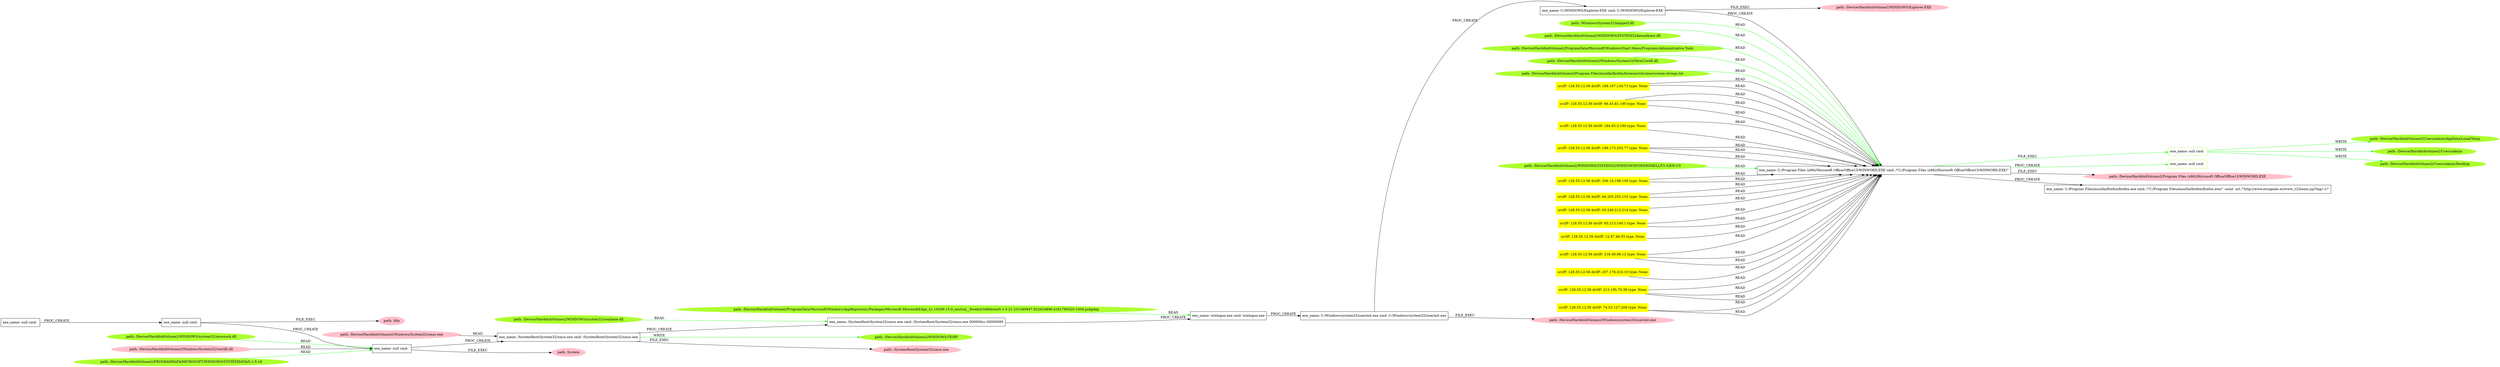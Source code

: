 digraph {
	rankdir=LR
	0 [label="exe_name: C:/Program Files (x86)/Microsoft Office/Office15/WINWORD.EXE cmd: /\"C:/Program Files (x86)/Microsoft Office/Office15/WINWORD.EXE/\"" color=black shape=box style=solid]
	66 [label="exe_name: null cmd: " color=greenyellow shape=box style=solid]
	0 -> 66 [label=FILE_EXEC color=green]
	70 [label="path: /Windows/System32/tapiperf.dll" color=greenyellow shape=oval style=filled]
	0 [label="exe_name: C:/Program Files (x86)/Microsoft Office/Office15/WINWORD.EXE cmd: /\"C:/Program Files (x86)/Microsoft Office/Office15/WINWORD.EXE/\"" color=black shape=box style=solid]
	70 -> 0 [label=READ color=green]
	65 [label="path: /Device/HarddiskVolume2/ProgramData/Microsoft/Windows/AppRepository/Packages/Microsoft.MicrosoftEdge_41.16299.15.0_neutral__8wekyb3d8bbwe/S-1-5-21-231540947-922634896-4161786520-1004.pckgdep" color=greenyellow shape=oval style=filled]
	49 [label="exe_name: winlogon.exe cmd: winlogon.exe" color=black shape=box style=solid]
	65 -> 49 [label=READ color=green]
	73 [label="path: /Device/HarddiskVolume2/WINDOWS/SYSTEM32/kernelbase.dll" color=greenyellow shape=oval style=filled]
	0 [label="exe_name: C:/Program Files (x86)/Microsoft Office/Office15/WINWORD.EXE cmd: /\"C:/Program Files (x86)/Microsoft Office/Office15/WINWORD.EXE/\"" color=black shape=box style=solid]
	73 -> 0 [label=READ color=green]
	72 [label="path: /Device/HarddiskVolume2/ProgramData/Microsoft/Windows/Start Menu/Programs/Administrative Tools" color=greenyellow shape=oval style=filled]
	0 [label="exe_name: C:/Program Files (x86)/Microsoft Office/Office15/WINWORD.EXE cmd: /\"C:/Program Files (x86)/Microsoft Office/Office15/WINWORD.EXE/\"" color=black shape=box style=solid]
	72 -> 0 [label=READ color=green]
	75 [label="path: /Device/HarddiskVolume2/Windows/System32/MrmCoreR.dll" color=greenyellow shape=oval style=filled]
	0 [label="exe_name: C:/Program Files (x86)/Microsoft Office/Office15/WINWORD.EXE cmd: /\"C:/Program Files (x86)/Microsoft Office/Office15/WINWORD.EXE/\"" color=black shape=box style=solid]
	75 -> 0 [label=READ color=green]
	0 [label="exe_name: C:/Program Files (x86)/Microsoft Office/Office15/WINWORD.EXE cmd: /\"C:/Program Files (x86)/Microsoft Office/Office15/WINWORD.EXE/\"" color=black shape=box style=solid]
	76 [label="exe_name: null cmd: " color=greenyellow shape=box style=solid]
	0 -> 76 [label=PROC_CREATE color=green]
	50 [label="exe_name: null cmd: " color=black shape=box style=solid]
	45 [label="exe_name: null cmd: " color=black shape=box style=solid]
	50 -> 45 [label=PROC_CREATE color=black]
	45 [label="exe_name: null cmd: " color=black shape=box style=solid]
	8 [label="exe_name: null cmd: " color=black shape=box style=solid]
	45 -> 8 [label=PROC_CREATE color=black]
	8 [label="exe_name: null cmd: " color=black shape=box style=solid]
	48 [label="path: System" color=pink shape=oval style=filled]
	8 -> 48 [label=FILE_EXEC color=black]
	45 [label="exe_name: null cmd: " color=black shape=box style=solid]
	6 [label="path: Idle" color=pink shape=oval style=filled]
	45 -> 6 [label=FILE_EXEC color=black]
	47 [label="path: /Device/HarddiskVolume2/Windows/System32/vertdll.dll" color=pink shape=oval style=filled]
	8 [label="exe_name: null cmd: " color=black shape=box style=solid]
	47 -> 8 [label=READ color=black]
	8 [label="exe_name: null cmd: " color=black shape=box style=solid]
	3 [label="exe_name: /SystemRoot/System32/smss.exe cmd: /SystemRoot/System32/smss.exe" color=black shape=box style=solid]
	8 -> 3 [label=PROC_CREATE color=black]
	3 [label="exe_name: /SystemRoot/System32/smss.exe cmd: /SystemRoot/System32/smss.exe" color=black shape=box style=solid]
	59 [label="path: /SystemRoot/System32/smss.exe" color=pink shape=oval style=filled]
	3 -> 59 [label=FILE_EXEC color=black]
	12 [label="path: /Device/HarddiskVolume2/Windows/System32/smss.exe" color=pink shape=oval style=filled]
	3 [label="exe_name: /SystemRoot/System32/smss.exe cmd: /SystemRoot/System32/smss.exe" color=black shape=box style=solid]
	12 -> 3 [label=READ color=black]
	61 [label="path: /Device/HarddiskVolume2/PROGRAMDATA/MICROSOFT/WINDOWS/SYSTEMDATA/S-1-5-18" color=greenyellow shape=oval style=filled]
	8 [label="exe_name: null cmd: " color=black shape=box style=solid]
	61 -> 8 [label=READ color=green]
	3 [label="exe_name: /SystemRoot/System32/smss.exe cmd: /SystemRoot/System32/smss.exe" color=black shape=box style=solid]
	53 [label="exe_name: /SystemRoot/System32/smss.exe cmd: /SystemRoot/System32/smss.exe 000000cc 00000080" color=black shape=box style=solid]
	3 -> 53 [label=PROC_CREATE color=black]
	53 [label="exe_name: /SystemRoot/System32/smss.exe cmd: /SystemRoot/System32/smss.exe 000000cc 00000080" color=black shape=box style=solid]
	49 [label="exe_name: winlogon.exe cmd: winlogon.exe" color=black shape=box style=solid]
	53 -> 49 [label=PROC_CREATE color=black]
	3 [label="exe_name: /SystemRoot/System32/smss.exe cmd: /SystemRoot/System32/smss.exe" color=black shape=box style=solid]
	63 [label="path: /Device/HarddiskVolume2/WINDOWS/TEMP" color=greenyellow shape=oval style=filled]
	3 -> 63 [label=WRITE color=green]
	49 [label="exe_name: winlogon.exe cmd: winlogon.exe" color=black shape=box style=solid]
	40 [label="exe_name: C:/Windows/system32/userinit.exe cmd: C:/Windows/system32/userinit.exe" color=black shape=box style=solid]
	49 -> 40 [label=PROC_CREATE color=black]
	40 [label="exe_name: C:/Windows/system32/userinit.exe cmd: C:/Windows/system32/userinit.exe" color=black shape=box style=solid]
	51 [label="path: /Device/HarddiskVolume2/Windows/system32/userinit.exe" color=pink shape=oval style=filled]
	40 -> 51 [label=FILE_EXEC color=black]
	40 [label="exe_name: C:/Windows/system32/userinit.exe cmd: C:/Windows/system32/userinit.exe" color=black shape=box style=solid]
	21 [label="exe_name: C:/WINDOWS/Explorer.EXE cmd: C:/WINDOWS/Explorer.EXE" color=black shape=box style=solid]
	40 -> 21 [label=PROC_CREATE color=black]
	21 [label="exe_name: C:/WINDOWS/Explorer.EXE cmd: C:/WINDOWS/Explorer.EXE" color=black shape=box style=solid]
	42 [label="path: /Device/HarddiskVolume2/WINDOWS/Explorer.EXE" color=pink shape=oval style=filled]
	21 -> 42 [label=FILE_EXEC color=black]
	62 [label="path: /Device/HarddiskVolume2/WINDOWS/system32/mswsock.dll" color=greenyellow shape=oval style=filled]
	8 [label="exe_name: null cmd: " color=black shape=box style=solid]
	62 -> 8 [label=READ color=green]
	21 [label="exe_name: C:/WINDOWS/Explorer.EXE cmd: C:/WINDOWS/Explorer.EXE" color=black shape=box style=solid]
	0 [label="exe_name: C:/Program Files (x86)/Microsoft Office/Office15/WINWORD.EXE cmd: /\"C:/Program Files (x86)/Microsoft Office/Office15/WINWORD.EXE/\"" color=black shape=box style=solid]
	21 -> 0 [label=PROC_CREATE color=black]
	0 [label="exe_name: C:/Program Files (x86)/Microsoft Office/Office15/WINWORD.EXE cmd: /\"C:/Program Files (x86)/Microsoft Office/Office15/WINWORD.EXE/\"" color=black shape=box style=solid]
	22 [label="path: /Device/HarddiskVolume2/Program Files (x86)/Microsoft Office/Office15/WINWORD.EXE" color=pink shape=oval style=filled]
	0 -> 22 [label=FILE_EXEC color=black]
	15 [label="srcIP: 128.55.12.56 dstIP: 168.167.134.71 type: None" color=yellow shape=box style=filled]
	0 [label="exe_name: C:/Program Files (x86)/Microsoft Office/Office15/WINWORD.EXE cmd: /\"C:/Program Files (x86)/Microsoft Office/Office15/WINWORD.EXE/\"" color=black shape=box style=solid]
	15 -> 0 [label=READ color=black]
	15 [label="srcIP: 128.55.12.56 dstIP: 168.167.134.71 type: None" color=yellow shape=box style=filled]
	0 [label="exe_name: C:/Program Files (x86)/Microsoft Office/Office15/WINWORD.EXE cmd: /\"C:/Program Files (x86)/Microsoft Office/Office15/WINWORD.EXE/\"" color=black shape=box style=solid]
	15 -> 0 [label=READ color=black]
	28 [label="srcIP: 128.55.12.56 dstIP: 66.45.81.190 type: None" color=yellow shape=box style=filled]
	0 [label="exe_name: C:/Program Files (x86)/Microsoft Office/Office15/WINWORD.EXE cmd: /\"C:/Program Files (x86)/Microsoft Office/Office15/WINWORD.EXE/\"" color=black shape=box style=solid]
	28 -> 0 [label=READ color=black]
	28 [label="srcIP: 128.55.12.56 dstIP: 66.45.81.190 type: None" color=yellow shape=box style=filled]
	0 [label="exe_name: C:/Program Files (x86)/Microsoft Office/Office15/WINWORD.EXE cmd: /\"C:/Program Files (x86)/Microsoft Office/Office15/WINWORD.EXE/\"" color=black shape=box style=solid]
	28 -> 0 [label=READ color=black]
	28 [label="srcIP: 128.55.12.56 dstIP: 66.45.81.190 type: None" color=yellow shape=box style=filled]
	0 [label="exe_name: C:/Program Files (x86)/Microsoft Office/Office15/WINWORD.EXE cmd: /\"C:/Program Files (x86)/Microsoft Office/Office15/WINWORD.EXE/\"" color=black shape=box style=solid]
	28 -> 0 [label=READ color=black]
	17 [label="srcIP: 128.55.12.56 dstIP: 194.65.3.180 type: None" color=yellow shape=box style=filled]
	0 [label="exe_name: C:/Program Files (x86)/Microsoft Office/Office15/WINWORD.EXE cmd: /\"C:/Program Files (x86)/Microsoft Office/Office15/WINWORD.EXE/\"" color=black shape=box style=solid]
	17 -> 0 [label=READ color=black]
	17 [label="srcIP: 128.55.12.56 dstIP: 194.65.3.180 type: None" color=yellow shape=box style=filled]
	0 [label="exe_name: C:/Program Files (x86)/Microsoft Office/Office15/WINWORD.EXE cmd: /\"C:/Program Files (x86)/Microsoft Office/Office15/WINWORD.EXE/\"" color=black shape=box style=solid]
	17 -> 0 [label=READ color=black]
	11 [label="srcIP: 128.55.12.56 dstIP: 198.173.255.77 type: None" color=yellow shape=box style=filled]
	0 [label="exe_name: C:/Program Files (x86)/Microsoft Office/Office15/WINWORD.EXE cmd: /\"C:/Program Files (x86)/Microsoft Office/Office15/WINWORD.EXE/\"" color=black shape=box style=solid]
	11 -> 0 [label=READ color=black]
	11 [label="srcIP: 128.55.12.56 dstIP: 198.173.255.77 type: None" color=yellow shape=box style=filled]
	0 [label="exe_name: C:/Program Files (x86)/Microsoft Office/Office15/WINWORD.EXE cmd: /\"C:/Program Files (x86)/Microsoft Office/Office15/WINWORD.EXE/\"" color=black shape=box style=solid]
	11 -> 0 [label=READ color=black]
	11 [label="srcIP: 128.55.12.56 dstIP: 198.173.255.77 type: None" color=yellow shape=box style=filled]
	0 [label="exe_name: C:/Program Files (x86)/Microsoft Office/Office15/WINWORD.EXE cmd: /\"C:/Program Files (x86)/Microsoft Office/Office15/WINWORD.EXE/\"" color=black shape=box style=solid]
	11 -> 0 [label=READ color=black]
	74 [label="path: /Device/HarddiskVolume2/WINDOWS/SYSTEM32/WINDOWSPOWERSHELL/V1.0/EN-US" color=greenyellow shape=oval style=filled]
	0 [label="exe_name: C:/Program Files (x86)/Microsoft Office/Office15/WINWORD.EXE cmd: /\"C:/Program Files (x86)/Microsoft Office/Office15/WINWORD.EXE/\"" color=black shape=box style=solid]
	74 -> 0 [label=READ color=green]
	14 [label="srcIP: 128.55.12.56 dstIP: 206.16.198.100 type: None" color=yellow shape=box style=filled]
	0 [label="exe_name: C:/Program Files (x86)/Microsoft Office/Office15/WINWORD.EXE cmd: /\"C:/Program Files (x86)/Microsoft Office/Office15/WINWORD.EXE/\"" color=black shape=box style=solid]
	14 -> 0 [label=READ color=black]
	14 [label="srcIP: 128.55.12.56 dstIP: 206.16.198.100 type: None" color=yellow shape=box style=filled]
	0 [label="exe_name: C:/Program Files (x86)/Microsoft Office/Office15/WINWORD.EXE cmd: /\"C:/Program Files (x86)/Microsoft Office/Office15/WINWORD.EXE/\"" color=black shape=box style=solid]
	14 -> 0 [label=READ color=black]
	54 [label="srcIP: 128.55.12.56 dstIP: 84.205.255.152 type: None" color=yellow shape=box style=filled]
	0 [label="exe_name: C:/Program Files (x86)/Microsoft Office/Office15/WINWORD.EXE cmd: /\"C:/Program Files (x86)/Microsoft Office/Office15/WINWORD.EXE/\"" color=black shape=box style=solid]
	54 -> 0 [label=READ color=black]
	54 [label="srcIP: 128.55.12.56 dstIP: 84.205.255.152 type: None" color=yellow shape=box style=filled]
	0 [label="exe_name: C:/Program Files (x86)/Microsoft Office/Office15/WINWORD.EXE cmd: /\"C:/Program Files (x86)/Microsoft Office/Office15/WINWORD.EXE/\"" color=black shape=box style=solid]
	54 -> 0 [label=READ color=black]
	5 [label="srcIP: 128.55.12.56 dstIP: 63.240.213.214 type: None" color=yellow shape=box style=filled]
	0 [label="exe_name: C:/Program Files (x86)/Microsoft Office/Office15/WINWORD.EXE cmd: /\"C:/Program Files (x86)/Microsoft Office/Office15/WINWORD.EXE/\"" color=black shape=box style=solid]
	5 -> 0 [label=READ color=black]
	37 [label="srcIP: 128.55.12.56 dstIP: 65.213.146.1 type: None" color=yellow shape=box style=filled]
	0 [label="exe_name: C:/Program Files (x86)/Microsoft Office/Office15/WINWORD.EXE cmd: /\"C:/Program Files (x86)/Microsoft Office/Office15/WINWORD.EXE/\"" color=black shape=box style=solid]
	37 -> 0 [label=READ color=black]
	37 [label="srcIP: 128.55.12.56 dstIP: 65.213.146.1 type: None" color=yellow shape=box style=filled]
	0 [label="exe_name: C:/Program Files (x86)/Microsoft Office/Office15/WINWORD.EXE cmd: /\"C:/Program Files (x86)/Microsoft Office/Office15/WINWORD.EXE/\"" color=black shape=box style=solid]
	37 -> 0 [label=READ color=black]
	66 [label="exe_name: null cmd: " color=greenyellow shape=box style=solid]
	69 [label="path: /Device/HarddiskVolume2/Users/admin/AppData/Local/Temp" color=greenyellow shape=oval style=filled]
	66 -> 69 [label=WRITE color=green]
	66 [label="exe_name: null cmd: " color=greenyellow shape=box style=solid]
	67 [label="path: /Device/HarddiskVolume2/Users/admin" color=greenyellow shape=oval style=filled]
	66 -> 67 [label=WRITE color=green]
	66 [label="exe_name: null cmd: " color=greenyellow shape=box style=solid]
	68 [label="path: /Device/HarddiskVolume2/Users/admin/Desktop" color=greenyellow shape=oval style=filled]
	66 -> 68 [label=WRITE color=green]
	20 [label="srcIP: 128.55.12.56 dstIP: 12.47.46.55 type: None" color=yellow shape=box style=filled]
	0 [label="exe_name: C:/Program Files (x86)/Microsoft Office/Office15/WINWORD.EXE cmd: /\"C:/Program Files (x86)/Microsoft Office/Office15/WINWORD.EXE/\"" color=black shape=box style=solid]
	20 -> 0 [label=READ color=black]
	2 [label="srcIP: 128.55.12.56 dstIP: 216.49.88.12 type: None" color=yellow shape=box style=filled]
	0 [label="exe_name: C:/Program Files (x86)/Microsoft Office/Office15/WINWORD.EXE cmd: /\"C:/Program Files (x86)/Microsoft Office/Office15/WINWORD.EXE/\"" color=black shape=box style=solid]
	2 -> 0 [label=READ color=black]
	2 [label="srcIP: 128.55.12.56 dstIP: 216.49.88.12 type: None" color=yellow shape=box style=filled]
	0 [label="exe_name: C:/Program Files (x86)/Microsoft Office/Office15/WINWORD.EXE cmd: /\"C:/Program Files (x86)/Microsoft Office/Office15/WINWORD.EXE/\"" color=black shape=box style=solid]
	2 -> 0 [label=READ color=black]
	2 [label="srcIP: 128.55.12.56 dstIP: 216.49.88.12 type: None" color=yellow shape=box style=filled]
	0 [label="exe_name: C:/Program Files (x86)/Microsoft Office/Office15/WINWORD.EXE cmd: /\"C:/Program Files (x86)/Microsoft Office/Office15/WINWORD.EXE/\"" color=black shape=box style=solid]
	2 -> 0 [label=READ color=black]
	24 [label="srcIP: 128.55.12.56 dstIP: 207.176.216.10 type: None" color=yellow shape=box style=filled]
	0 [label="exe_name: C:/Program Files (x86)/Microsoft Office/Office15/WINWORD.EXE cmd: /\"C:/Program Files (x86)/Microsoft Office/Office15/WINWORD.EXE/\"" color=black shape=box style=solid]
	24 -> 0 [label=READ color=black]
	16 [label="srcIP: 128.55.12.56 dstIP: 213.195.76.38 type: None" color=yellow shape=box style=filled]
	0 [label="exe_name: C:/Program Files (x86)/Microsoft Office/Office15/WINWORD.EXE cmd: /\"C:/Program Files (x86)/Microsoft Office/Office15/WINWORD.EXE/\"" color=black shape=box style=solid]
	16 -> 0 [label=READ color=black]
	16 [label="srcIP: 128.55.12.56 dstIP: 213.195.76.38 type: None" color=yellow shape=box style=filled]
	0 [label="exe_name: C:/Program Files (x86)/Microsoft Office/Office15/WINWORD.EXE cmd: /\"C:/Program Files (x86)/Microsoft Office/Office15/WINWORD.EXE/\"" color=black shape=box style=solid]
	16 -> 0 [label=READ color=black]
	16 [label="srcIP: 128.55.12.56 dstIP: 213.195.76.38 type: None" color=yellow shape=box style=filled]
	0 [label="exe_name: C:/Program Files (x86)/Microsoft Office/Office15/WINWORD.EXE cmd: /\"C:/Program Files (x86)/Microsoft Office/Office15/WINWORD.EXE/\"" color=black shape=box style=solid]
	16 -> 0 [label=READ color=black]
	44 [label="srcIP: 128.55.12.56 dstIP: 74.53.127.208 type: None" color=yellow shape=box style=filled]
	0 [label="exe_name: C:/Program Files (x86)/Microsoft Office/Office15/WINWORD.EXE cmd: /\"C:/Program Files (x86)/Microsoft Office/Office15/WINWORD.EXE/\"" color=black shape=box style=solid]
	44 -> 0 [label=READ color=black]
	44 [label="srcIP: 128.55.12.56 dstIP: 74.53.127.208 type: None" color=yellow shape=box style=filled]
	0 [label="exe_name: C:/Program Files (x86)/Microsoft Office/Office15/WINWORD.EXE cmd: /\"C:/Program Files (x86)/Microsoft Office/Office15/WINWORD.EXE/\"" color=black shape=box style=solid]
	44 -> 0 [label=READ color=black]
	0 [label="exe_name: C:/Program Files (x86)/Microsoft Office/Office15/WINWORD.EXE cmd: /\"C:/Program Files (x86)/Microsoft Office/Office15/WINWORD.EXE/\"" color=black shape=box style=solid]
	1 [label="exe_name: C:/Program Files/mozilla/firefox/firefox.exe cmd: /\"C:/Program Files/mozilla/firefox/firefox.exe/\" -osint -url /\"http://www.escapade.es/www_v2/home.jsp?lng=1/\"" color=black shape=box style=solid]
	0 -> 1 [label=PROC_CREATE color=black]
	64 [label="path: /Device/HarddiskVolume2/WINDOWS/system32/combase.dll" color=greenyellow shape=oval style=filled]
	53 [label="exe_name: /SystemRoot/System32/smss.exe cmd: /SystemRoot/System32/smss.exe 000000cc 00000080" color=black shape=box style=solid]
	64 -> 53 [label=READ color=green]
	71 [label="path: /Device/HarddiskVolume2/Program Files/mozilla/firefox/browser/chrome/custom-strings.txt" color=greenyellow shape=oval style=filled]
	0 [label="exe_name: C:/Program Files (x86)/Microsoft Office/Office15/WINWORD.EXE cmd: /\"C:/Program Files (x86)/Microsoft Office/Office15/WINWORD.EXE/\"" color=black shape=box style=solid]
	71 -> 0 [label=READ color=green]
}

